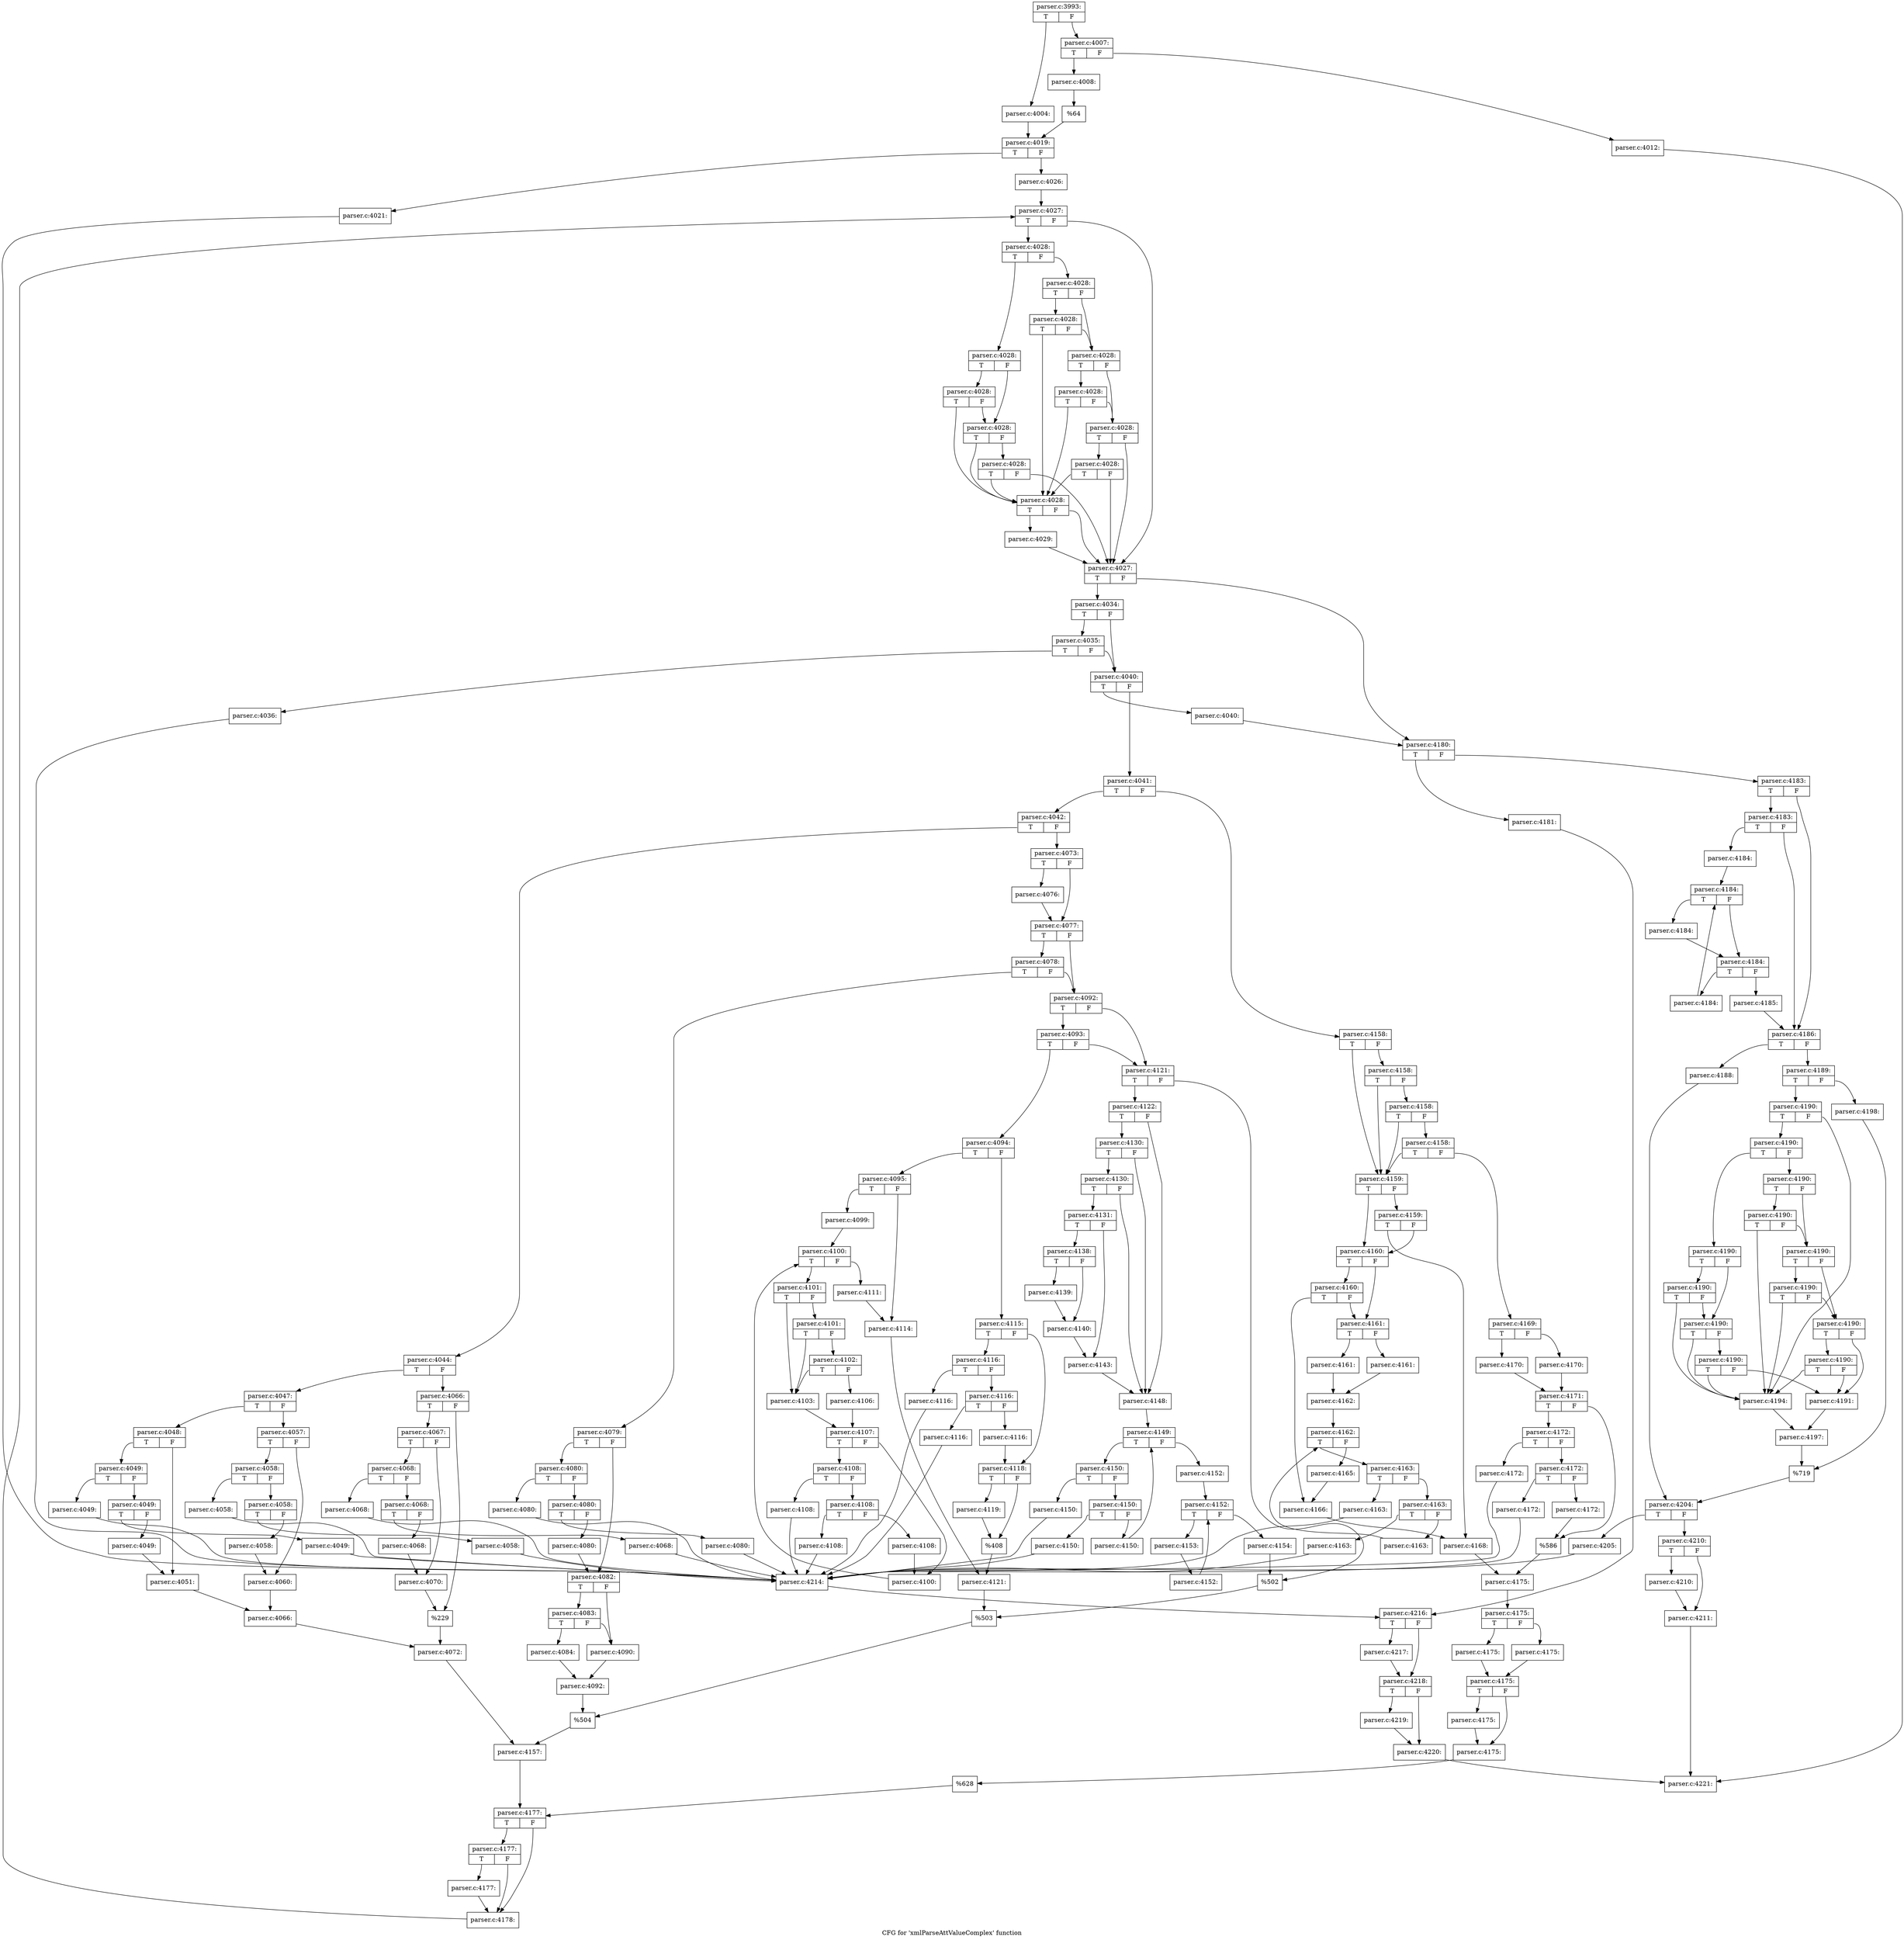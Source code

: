 digraph "CFG for 'xmlParseAttValueComplex' function" {
	label="CFG for 'xmlParseAttValueComplex' function";

	Node0x61b10a0 [shape=record,label="{parser.c:3993:|{<s0>T|<s1>F}}"];
	Node0x61b10a0:s0 -> Node0x61b3440;
	Node0x61b10a0:s1 -> Node0x61b34e0;
	Node0x61b3440 [shape=record,label="{parser.c:4004:}"];
	Node0x61b3440 -> Node0x61b3490;
	Node0x61b34e0 [shape=record,label="{parser.c:4007:|{<s0>T|<s1>F}}"];
	Node0x61b34e0:s0 -> Node0x61b40c0;
	Node0x61b34e0:s1 -> Node0x61b4160;
	Node0x61b40c0 [shape=record,label="{parser.c:4008:}"];
	Node0x61b40c0 -> Node0x61b4110;
	Node0x61b4160 [shape=record,label="{parser.c:4012:}"];
	Node0x61b4160 -> Node0x61860b0;
	Node0x61b4110 [shape=record,label="{%64}"];
	Node0x61b4110 -> Node0x61b3490;
	Node0x61b3490 [shape=record,label="{parser.c:4019:|{<s0>T|<s1>F}}"];
	Node0x61b3490:s0 -> Node0x61b55c0;
	Node0x61b3490:s1 -> Node0x61b5610;
	Node0x61b55c0 [shape=record,label="{parser.c:4021:}"];
	Node0x61b55c0 -> Node0x61b5800;
	Node0x61b5610 [shape=record,label="{parser.c:4026:}"];
	Node0x61b5610 -> Node0x61b63d0;
	Node0x61b63d0 [shape=record,label="{parser.c:4027:|{<s0>T|<s1>F}}"];
	Node0x61b63d0:s0 -> Node0x61b6790;
	Node0x61b63d0:s1 -> Node0x61b6670;
	Node0x61b6790 [shape=record,label="{parser.c:4028:|{<s0>T|<s1>F}}"];
	Node0x61b6790:s0 -> Node0x61b6e00;
	Node0x61b6790:s1 -> Node0x61b6e50;
	Node0x61b6e00 [shape=record,label="{parser.c:4028:|{<s0>T|<s1>F}}"];
	Node0x61b6e00:s0 -> Node0x61b7060;
	Node0x61b6e00:s1 -> Node0x61b7010;
	Node0x61b7060 [shape=record,label="{parser.c:4028:|{<s0>T|<s1>F}}"];
	Node0x61b7060:s0 -> Node0x61b6710;
	Node0x61b7060:s1 -> Node0x61b7010;
	Node0x61b7010 [shape=record,label="{parser.c:4028:|{<s0>T|<s1>F}}"];
	Node0x61b7010:s0 -> Node0x61b6710;
	Node0x61b7010:s1 -> Node0x61b6fc0;
	Node0x61b6fc0 [shape=record,label="{parser.c:4028:|{<s0>T|<s1>F}}"];
	Node0x61b6fc0:s0 -> Node0x61b6710;
	Node0x61b6fc0:s1 -> Node0x61b6670;
	Node0x61b6e50 [shape=record,label="{parser.c:4028:|{<s0>T|<s1>F}}"];
	Node0x61b6e50:s0 -> Node0x61b7710;
	Node0x61b6e50:s1 -> Node0x61b76c0;
	Node0x61b7710 [shape=record,label="{parser.c:4028:|{<s0>T|<s1>F}}"];
	Node0x61b7710:s0 -> Node0x61b6710;
	Node0x61b7710:s1 -> Node0x61b76c0;
	Node0x61b76c0 [shape=record,label="{parser.c:4028:|{<s0>T|<s1>F}}"];
	Node0x61b76c0:s0 -> Node0x61b7a40;
	Node0x61b76c0:s1 -> Node0x61b7670;
	Node0x61b7a40 [shape=record,label="{parser.c:4028:|{<s0>T|<s1>F}}"];
	Node0x61b7a40:s0 -> Node0x61b6710;
	Node0x61b7a40:s1 -> Node0x61b7670;
	Node0x61b7670 [shape=record,label="{parser.c:4028:|{<s0>T|<s1>F}}"];
	Node0x61b7670:s0 -> Node0x61b7d70;
	Node0x61b7670:s1 -> Node0x61b6670;
	Node0x61b7d70 [shape=record,label="{parser.c:4028:|{<s0>T|<s1>F}}"];
	Node0x61b7d70:s0 -> Node0x61b6710;
	Node0x61b7d70:s1 -> Node0x61b6670;
	Node0x61b6710 [shape=record,label="{parser.c:4028:|{<s0>T|<s1>F}}"];
	Node0x61b6710:s0 -> Node0x61b66c0;
	Node0x61b6710:s1 -> Node0x61b6670;
	Node0x61b66c0 [shape=record,label="{parser.c:4029:}"];
	Node0x61b66c0 -> Node0x61b6670;
	Node0x61b6670 [shape=record,label="{parser.c:4027:|{<s0>T|<s1>F}}"];
	Node0x61b6670:s0 -> Node0x61b82a0;
	Node0x61b6670:s1 -> Node0x61b65f0;
	Node0x61b82a0 [shape=record,label="{parser.c:4034:|{<s0>T|<s1>F}}"];
	Node0x61b82a0:s0 -> Node0x61b8a00;
	Node0x61b82a0:s1 -> Node0x61b89b0;
	Node0x61b8a00 [shape=record,label="{parser.c:4035:|{<s0>T|<s1>F}}"];
	Node0x61b8a00:s0 -> Node0x61b8960;
	Node0x61b8a00:s1 -> Node0x61b89b0;
	Node0x61b8960 [shape=record,label="{parser.c:4036:}"];
	Node0x61b8960 -> Node0x61b5800;
	Node0x61b89b0 [shape=record,label="{parser.c:4040:|{<s0>T|<s1>F}}"];
	Node0x61b89b0:s0 -> Node0x61b9440;
	Node0x61b89b0:s1 -> Node0x61b9490;
	Node0x61b9440 [shape=record,label="{parser.c:4040:}"];
	Node0x61b9440 -> Node0x61b65f0;
	Node0x61b9490 [shape=record,label="{parser.c:4041:|{<s0>T|<s1>F}}"];
	Node0x61b9490:s0 -> Node0x61b9840;
	Node0x61b9490:s1 -> Node0x61b98e0;
	Node0x61b9840 [shape=record,label="{parser.c:4042:|{<s0>T|<s1>F}}"];
	Node0x61b9840:s0 -> Node0x61b9db0;
	Node0x61b9840:s1 -> Node0x61b9e50;
	Node0x61b9db0 [shape=record,label="{parser.c:4044:|{<s0>T|<s1>F}}"];
	Node0x61b9db0:s0 -> Node0x61ba940;
	Node0x61b9db0:s1 -> Node0x61ba9e0;
	Node0x61ba940 [shape=record,label="{parser.c:4047:|{<s0>T|<s1>F}}"];
	Node0x61ba940:s0 -> Node0x61bada0;
	Node0x61ba940:s1 -> Node0x61bae40;
	Node0x61bada0 [shape=record,label="{parser.c:4048:|{<s0>T|<s1>F}}"];
	Node0x61bada0:s0 -> Node0x61bb210;
	Node0x61bada0:s1 -> Node0x61bb260;
	Node0x61bb210 [shape=record,label="{parser.c:4049:|{<s0>T|<s1>F}}"];
	Node0x61bb210:s0 -> Node0x61bbe00;
	Node0x61bb210:s1 -> Node0x61bbe50;
	Node0x61bbe00 [shape=record,label="{parser.c:4049:}"];
	Node0x61bbe00 -> Node0x61b5800;
	Node0x61bbe50 [shape=record,label="{parser.c:4049:|{<s0>T|<s1>F}}"];
	Node0x61bbe50:s0 -> Node0x61bc3b0;
	Node0x61bbe50:s1 -> Node0x61bc400;
	Node0x61bc3b0 [shape=record,label="{parser.c:4049:}"];
	Node0x61bc3b0 -> Node0x61b5800;
	Node0x61bc400 [shape=record,label="{parser.c:4049:}"];
	Node0x61bc400 -> Node0x61bb260;
	Node0x61bb260 [shape=record,label="{parser.c:4051:}"];
	Node0x61bb260 -> Node0x61badf0;
	Node0x61bae40 [shape=record,label="{parser.c:4057:|{<s0>T|<s1>F}}"];
	Node0x61bae40:s0 -> Node0x61bce60;
	Node0x61bae40:s1 -> Node0x61bceb0;
	Node0x61bce60 [shape=record,label="{parser.c:4058:|{<s0>T|<s1>F}}"];
	Node0x61bce60:s0 -> Node0x61bda50;
	Node0x61bce60:s1 -> Node0x61bdaa0;
	Node0x61bda50 [shape=record,label="{parser.c:4058:}"];
	Node0x61bda50 -> Node0x61b5800;
	Node0x61bdaa0 [shape=record,label="{parser.c:4058:|{<s0>T|<s1>F}}"];
	Node0x61bdaa0:s0 -> Node0x61be000;
	Node0x61bdaa0:s1 -> Node0x61be050;
	Node0x61be000 [shape=record,label="{parser.c:4058:}"];
	Node0x61be000 -> Node0x61b5800;
	Node0x61be050 [shape=record,label="{parser.c:4058:}"];
	Node0x61be050 -> Node0x61bceb0;
	Node0x61bceb0 [shape=record,label="{parser.c:4060:}"];
	Node0x61bceb0 -> Node0x61badf0;
	Node0x61badf0 [shape=record,label="{parser.c:4066:}"];
	Node0x61badf0 -> Node0x61ba990;
	Node0x61ba9e0 [shape=record,label="{parser.c:4066:|{<s0>T|<s1>F}}"];
	Node0x61ba9e0:s0 -> Node0x61bfa30;
	Node0x61ba9e0:s1 -> Node0x61bfa80;
	Node0x61bfa30 [shape=record,label="{parser.c:4067:|{<s0>T|<s1>F}}"];
	Node0x61bfa30:s0 -> Node0x61bfe40;
	Node0x61bfa30:s1 -> Node0x61bfe90;
	Node0x61bfe40 [shape=record,label="{parser.c:4068:|{<s0>T|<s1>F}}"];
	Node0x61bfe40:s0 -> Node0x61c09d0;
	Node0x61bfe40:s1 -> Node0x61c0a20;
	Node0x61c09d0 [shape=record,label="{parser.c:4068:}"];
	Node0x61c09d0 -> Node0x61b5800;
	Node0x61c0a20 [shape=record,label="{parser.c:4068:|{<s0>T|<s1>F}}"];
	Node0x61c0a20:s0 -> Node0x61c0f80;
	Node0x61c0a20:s1 -> Node0x61c0fd0;
	Node0x61c0f80 [shape=record,label="{parser.c:4068:}"];
	Node0x61c0f80 -> Node0x61b5800;
	Node0x61c0fd0 [shape=record,label="{parser.c:4068:}"];
	Node0x61c0fd0 -> Node0x61bfe90;
	Node0x61bfe90 [shape=record,label="{parser.c:4070:}"];
	Node0x61bfe90 -> Node0x61bfa80;
	Node0x61bfa80 [shape=record,label="{%229}"];
	Node0x61bfa80 -> Node0x61ba990;
	Node0x61ba990 [shape=record,label="{parser.c:4072:}"];
	Node0x61ba990 -> Node0x61b9e00;
	Node0x61b9e50 [shape=record,label="{parser.c:4073:|{<s0>T|<s1>F}}"];
	Node0x61b9e50:s0 -> Node0x61c1df0;
	Node0x61b9e50:s1 -> Node0x61c2120;
	Node0x61c1df0 [shape=record,label="{parser.c:4076:}"];
	Node0x61c1df0 -> Node0x61c2120;
	Node0x61c2120 [shape=record,label="{parser.c:4077:|{<s0>T|<s1>F}}"];
	Node0x61c2120:s0 -> Node0x61c3320;
	Node0x61c2120:s1 -> Node0x61c32d0;
	Node0x61c3320 [shape=record,label="{parser.c:4078:|{<s0>T|<s1>F}}"];
	Node0x61c3320:s0 -> Node0x61c3230;
	Node0x61c3320:s1 -> Node0x61c32d0;
	Node0x61c3230 [shape=record,label="{parser.c:4079:|{<s0>T|<s1>F}}"];
	Node0x61c3230:s0 -> Node0x61c39c0;
	Node0x61c3230:s1 -> Node0x61c3a10;
	Node0x61c39c0 [shape=record,label="{parser.c:4080:|{<s0>T|<s1>F}}"];
	Node0x61c39c0:s0 -> Node0x61c4490;
	Node0x61c39c0:s1 -> Node0x61c44e0;
	Node0x61c4490 [shape=record,label="{parser.c:4080:}"];
	Node0x61c4490 -> Node0x61b5800;
	Node0x61c44e0 [shape=record,label="{parser.c:4080:|{<s0>T|<s1>F}}"];
	Node0x61c44e0:s0 -> Node0x61c4a00;
	Node0x61c44e0:s1 -> Node0x61c4a50;
	Node0x61c4a00 [shape=record,label="{parser.c:4080:}"];
	Node0x61c4a00 -> Node0x61b5800;
	Node0x61c4a50 [shape=record,label="{parser.c:4080:}"];
	Node0x61c4a50 -> Node0x61c3a10;
	Node0x61c3a10 [shape=record,label="{parser.c:4082:|{<s0>T|<s1>F}}"];
	Node0x61c3a10:s0 -> Node0x61c5070;
	Node0x61c3a10:s1 -> Node0x61c5020;
	Node0x61c5070 [shape=record,label="{parser.c:4083:|{<s0>T|<s1>F}}"];
	Node0x61c5070:s0 -> Node0x61c4f80;
	Node0x61c5070:s1 -> Node0x61c5020;
	Node0x61c4f80 [shape=record,label="{parser.c:4084:}"];
	Node0x61c4f80 -> Node0x61c4fd0;
	Node0x61c5020 [shape=record,label="{parser.c:4090:}"];
	Node0x61c5020 -> Node0x61c4fd0;
	Node0x61c4fd0 [shape=record,label="{parser.c:4092:}"];
	Node0x61c4fd0 -> Node0x61c3280;
	Node0x61c32d0 [shape=record,label="{parser.c:4092:|{<s0>T|<s1>F}}"];
	Node0x61c32d0:s0 -> Node0x61c7650;
	Node0x61c32d0:s1 -> Node0x61c7600;
	Node0x61c7650 [shape=record,label="{parser.c:4093:|{<s0>T|<s1>F}}"];
	Node0x61c7650:s0 -> Node0x61c7560;
	Node0x61c7650:s1 -> Node0x61c7600;
	Node0x61c7560 [shape=record,label="{parser.c:4094:|{<s0>T|<s1>F}}"];
	Node0x61c7560:s0 -> Node0x61c7cf0;
	Node0x61c7560:s1 -> Node0x61c7d90;
	Node0x61c7cf0 [shape=record,label="{parser.c:4095:|{<s0>T|<s1>F}}"];
	Node0x61c7cf0:s0 -> Node0x61c8660;
	Node0x61c7cf0:s1 -> Node0x61c86b0;
	Node0x61c8660 [shape=record,label="{parser.c:4099:}"];
	Node0x61c8660 -> Node0x61c8ad0;
	Node0x61c8ad0 [shape=record,label="{parser.c:4100:|{<s0>T|<s1>F}}"];
	Node0x61c8ad0:s0 -> Node0x61c8f40;
	Node0x61c8ad0:s1 -> Node0x61c8cb0;
	Node0x61c8f40 [shape=record,label="{parser.c:4101:|{<s0>T|<s1>F}}"];
	Node0x61c8f40:s0 -> Node0x61c90b0;
	Node0x61c8f40:s1 -> Node0x61c9220;
	Node0x61c9220 [shape=record,label="{parser.c:4101:|{<s0>T|<s1>F}}"];
	Node0x61c9220:s0 -> Node0x61c90b0;
	Node0x61c9220:s1 -> Node0x61c91a0;
	Node0x61c91a0 [shape=record,label="{parser.c:4102:|{<s0>T|<s1>F}}"];
	Node0x61c91a0:s0 -> Node0x61c90b0;
	Node0x61c91a0:s1 -> Node0x61c9150;
	Node0x61c90b0 [shape=record,label="{parser.c:4103:}"];
	Node0x61c90b0 -> Node0x61c9100;
	Node0x61c9150 [shape=record,label="{parser.c:4106:}"];
	Node0x61c9150 -> Node0x61c9100;
	Node0x61c9100 [shape=record,label="{parser.c:4107:|{<s0>T|<s1>F}}"];
	Node0x61c9100:s0 -> Node0x61ca820;
	Node0x61c9100:s1 -> Node0x61ca870;
	Node0x61ca820 [shape=record,label="{parser.c:4108:|{<s0>T|<s1>F}}"];
	Node0x61ca820:s0 -> Node0x61cb4b0;
	Node0x61ca820:s1 -> Node0x61cb500;
	Node0x61cb4b0 [shape=record,label="{parser.c:4108:}"];
	Node0x61cb4b0 -> Node0x61b5800;
	Node0x61cb500 [shape=record,label="{parser.c:4108:|{<s0>T|<s1>F}}"];
	Node0x61cb500:s0 -> Node0x61cba60;
	Node0x61cb500:s1 -> Node0x61cbab0;
	Node0x61cba60 [shape=record,label="{parser.c:4108:}"];
	Node0x61cba60 -> Node0x61b5800;
	Node0x61cbab0 [shape=record,label="{parser.c:4108:}"];
	Node0x61cbab0 -> Node0x61ca870;
	Node0x61ca870 [shape=record,label="{parser.c:4100:}"];
	Node0x61ca870 -> Node0x61c8ad0;
	Node0x61c8cb0 [shape=record,label="{parser.c:4111:}"];
	Node0x61c8cb0 -> Node0x61c86b0;
	Node0x61c86b0 [shape=record,label="{parser.c:4114:}"];
	Node0x61c86b0 -> Node0x61c7d40;
	Node0x61c7d90 [shape=record,label="{parser.c:4115:|{<s0>T|<s1>F}}"];
	Node0x61c7d90:s0 -> Node0x61cc590;
	Node0x61c7d90:s1 -> Node0x61cc5e0;
	Node0x61cc590 [shape=record,label="{parser.c:4116:|{<s0>T|<s1>F}}"];
	Node0x61cc590:s0 -> Node0x61cd180;
	Node0x61cc590:s1 -> Node0x61cd1d0;
	Node0x61cd180 [shape=record,label="{parser.c:4116:}"];
	Node0x61cd180 -> Node0x61b5800;
	Node0x61cd1d0 [shape=record,label="{parser.c:4116:|{<s0>T|<s1>F}}"];
	Node0x61cd1d0:s0 -> Node0x61cd730;
	Node0x61cd1d0:s1 -> Node0x61cd780;
	Node0x61cd730 [shape=record,label="{parser.c:4116:}"];
	Node0x61cd730 -> Node0x61b5800;
	Node0x61cd780 [shape=record,label="{parser.c:4116:}"];
	Node0x61cd780 -> Node0x61cc5e0;
	Node0x61cc5e0 [shape=record,label="{parser.c:4118:|{<s0>T|<s1>F}}"];
	Node0x61cc5e0:s0 -> Node0x61cdcf0;
	Node0x61cc5e0:s1 -> Node0x61cdd40;
	Node0x61cdcf0 [shape=record,label="{parser.c:4119:}"];
	Node0x61cdcf0 -> Node0x61cdd40;
	Node0x61cdd40 [shape=record,label="{%408}"];
	Node0x61cdd40 -> Node0x61c7d40;
	Node0x61c7d40 [shape=record,label="{parser.c:4121:}"];
	Node0x61c7d40 -> Node0x61c75b0;
	Node0x61c7600 [shape=record,label="{parser.c:4121:|{<s0>T|<s1>F}}"];
	Node0x61c7600:s0 -> Node0x61cea10;
	Node0x61c7600:s1 -> Node0x61cea60;
	Node0x61cea10 [shape=record,label="{parser.c:4122:|{<s0>T|<s1>F}}"];
	Node0x61cea10:s0 -> Node0x61cf9c0;
	Node0x61cea10:s1 -> Node0x61cf8f0;
	Node0x61cf9c0 [shape=record,label="{parser.c:4130:|{<s0>T|<s1>F}}"];
	Node0x61cf9c0:s0 -> Node0x61cf940;
	Node0x61cf9c0:s1 -> Node0x61cf8f0;
	Node0x61cf940 [shape=record,label="{parser.c:4130:|{<s0>T|<s1>F}}"];
	Node0x61cf940:s0 -> Node0x61cf8a0;
	Node0x61cf940:s1 -> Node0x61cf8f0;
	Node0x61cf8a0 [shape=record,label="{parser.c:4131:|{<s0>T|<s1>F}}"];
	Node0x61cf8a0:s0 -> Node0x61d1670;
	Node0x61cf8a0:s1 -> Node0x61d16c0;
	Node0x61d1670 [shape=record,label="{parser.c:4138:|{<s0>T|<s1>F}}"];
	Node0x61d1670:s0 -> Node0x61d1a80;
	Node0x61d1670:s1 -> Node0x61d1ad0;
	Node0x61d1a80 [shape=record,label="{parser.c:4139:}"];
	Node0x61d1a80 -> Node0x61d1ad0;
	Node0x61d1ad0 [shape=record,label="{parser.c:4140:}"];
	Node0x61d1ad0 -> Node0x61d16c0;
	Node0x61d16c0 [shape=record,label="{parser.c:4143:}"];
	Node0x61d16c0 -> Node0x61cf8f0;
	Node0x61cf8f0 [shape=record,label="{parser.c:4148:}"];
	Node0x61cf8f0 -> Node0x61d2a00;
	Node0x61d2a00 [shape=record,label="{parser.c:4149:|{<s0>T|<s1>F}}"];
	Node0x61d2a00:s0 -> Node0x61d3020;
	Node0x61d2a00:s1 -> Node0x61d2c20;
	Node0x61d3020 [shape=record,label="{parser.c:4150:|{<s0>T|<s1>F}}"];
	Node0x61d3020:s0 -> Node0x61d39f0;
	Node0x61d3020:s1 -> Node0x61d3a40;
	Node0x61d39f0 [shape=record,label="{parser.c:4150:}"];
	Node0x61d39f0 -> Node0x61b5800;
	Node0x61d3a40 [shape=record,label="{parser.c:4150:|{<s0>T|<s1>F}}"];
	Node0x61d3a40:s0 -> Node0x61d3fa0;
	Node0x61d3a40:s1 -> Node0x61d3ff0;
	Node0x61d3fa0 [shape=record,label="{parser.c:4150:}"];
	Node0x61d3fa0 -> Node0x61b5800;
	Node0x61d3ff0 [shape=record,label="{parser.c:4150:}"];
	Node0x61d3ff0 -> Node0x61d2a00;
	Node0x61d2c20 [shape=record,label="{parser.c:4152:}"];
	Node0x61d2c20 -> Node0x61d4520;
	Node0x61d4520 [shape=record,label="{parser.c:4152:|{<s0>T|<s1>F}}"];
	Node0x61d4520:s0 -> Node0x61d4800;
	Node0x61d4520:s1 -> Node0x61d4490;
	Node0x61d4800 [shape=record,label="{parser.c:4153:}"];
	Node0x61d4800 -> Node0x61d4770;
	Node0x61d4770 [shape=record,label="{parser.c:4152:}"];
	Node0x61d4770 -> Node0x61d4520;
	Node0x61d4490 [shape=record,label="{parser.c:4154:}"];
	Node0x61d4490 -> Node0x61cea60;
	Node0x61cea60 [shape=record,label="{%502}"];
	Node0x61cea60 -> Node0x61c75b0;
	Node0x61c75b0 [shape=record,label="{%503}"];
	Node0x61c75b0 -> Node0x61c3280;
	Node0x61c3280 [shape=record,label="{%504}"];
	Node0x61c3280 -> Node0x61b9e00;
	Node0x61b9e00 [shape=record,label="{parser.c:4157:}"];
	Node0x61b9e00 -> Node0x61b9890;
	Node0x61b98e0 [shape=record,label="{parser.c:4158:|{<s0>T|<s1>F}}"];
	Node0x61b98e0:s0 -> Node0x61d5ae0;
	Node0x61b98e0:s1 -> Node0x61d5cd0;
	Node0x61d5cd0 [shape=record,label="{parser.c:4158:|{<s0>T|<s1>F}}"];
	Node0x61d5cd0:s0 -> Node0x61d5ae0;
	Node0x61d5cd0:s1 -> Node0x61d5c50;
	Node0x61d5c50 [shape=record,label="{parser.c:4158:|{<s0>T|<s1>F}}"];
	Node0x61d5c50:s0 -> Node0x61d5ae0;
	Node0x61d5c50:s1 -> Node0x61d5bd0;
	Node0x61d5bd0 [shape=record,label="{parser.c:4158:|{<s0>T|<s1>F}}"];
	Node0x61d5bd0:s0 -> Node0x61d5ae0;
	Node0x61d5bd0:s1 -> Node0x61d5b80;
	Node0x61d5ae0 [shape=record,label="{parser.c:4159:|{<s0>T|<s1>F}}"];
	Node0x61d5ae0:s0 -> Node0x61d66c0;
	Node0x61d5ae0:s1 -> Node0x61d6760;
	Node0x61d6760 [shape=record,label="{parser.c:4159:|{<s0>T|<s1>F}}"];
	Node0x61d6760:s0 -> Node0x61d6710;
	Node0x61d6760:s1 -> Node0x61d66c0;
	Node0x61d66c0 [shape=record,label="{parser.c:4160:|{<s0>T|<s1>F}}"];
	Node0x61d66c0:s0 -> Node0x61d6cd0;
	Node0x61d66c0:s1 -> Node0x61d6c30;
	Node0x61d6cd0 [shape=record,label="{parser.c:4160:|{<s0>T|<s1>F}}"];
	Node0x61d6cd0:s0 -> Node0x61d6c80;
	Node0x61d6cd0:s1 -> Node0x61d6c30;
	Node0x61d6c30 [shape=record,label="{parser.c:4161:|{<s0>T|<s1>F}}"];
	Node0x61d6c30:s0 -> Node0x61d7170;
	Node0x61d6c30:s1 -> Node0x61d7210;
	Node0x61d7170 [shape=record,label="{parser.c:4161:}"];
	Node0x61d7170 -> Node0x61d71c0;
	Node0x61d7210 [shape=record,label="{parser.c:4161:}"];
	Node0x61d7210 -> Node0x61d71c0;
	Node0x61d71c0 [shape=record,label="{parser.c:4162:}"];
	Node0x61d71c0 -> Node0x61d7b70;
	Node0x61d7b70 [shape=record,label="{parser.c:4162:|{<s0>T|<s1>F}}"];
	Node0x61d7b70:s0 -> Node0x61d7ff0;
	Node0x61d7b70:s1 -> Node0x61d7d90;
	Node0x61d7ff0 [shape=record,label="{parser.c:4163:|{<s0>T|<s1>F}}"];
	Node0x61d7ff0:s0 -> Node0x61d8880;
	Node0x61d7ff0:s1 -> Node0x61d88d0;
	Node0x61d8880 [shape=record,label="{parser.c:4163:}"];
	Node0x61d8880 -> Node0x61b5800;
	Node0x61d88d0 [shape=record,label="{parser.c:4163:|{<s0>T|<s1>F}}"];
	Node0x61d88d0:s0 -> Node0x61d8e30;
	Node0x61d88d0:s1 -> Node0x61d8e80;
	Node0x61d8e30 [shape=record,label="{parser.c:4163:}"];
	Node0x61d8e30 -> Node0x61b5800;
	Node0x61d8e80 [shape=record,label="{parser.c:4163:}"];
	Node0x61d8e80 -> Node0x61d7b70;
	Node0x61d7d90 [shape=record,label="{parser.c:4165:}"];
	Node0x61d7d90 -> Node0x61d6c80;
	Node0x61d6c80 [shape=record,label="{parser.c:4166:}"];
	Node0x61d6c80 -> Node0x61d6710;
	Node0x61d6710 [shape=record,label="{parser.c:4168:}"];
	Node0x61d6710 -> Node0x61d5b30;
	Node0x61d5b80 [shape=record,label="{parser.c:4169:|{<s0>T|<s1>F}}"];
	Node0x61d5b80:s0 -> Node0x61d98f0;
	Node0x61d5b80:s1 -> Node0x61d9990;
	Node0x61d98f0 [shape=record,label="{parser.c:4170:}"];
	Node0x61d98f0 -> Node0x61d9940;
	Node0x61d9990 [shape=record,label="{parser.c:4170:}"];
	Node0x61d9990 -> Node0x61d9940;
	Node0x61d9940 [shape=record,label="{parser.c:4171:|{<s0>T|<s1>F}}"];
	Node0x61d9940:s0 -> Node0x61da480;
	Node0x61d9940:s1 -> Node0x61da4d0;
	Node0x61da480 [shape=record,label="{parser.c:4172:|{<s0>T|<s1>F}}"];
	Node0x61da480:s0 -> Node0x61db070;
	Node0x61da480:s1 -> Node0x61db0c0;
	Node0x61db070 [shape=record,label="{parser.c:4172:}"];
	Node0x61db070 -> Node0x61b5800;
	Node0x61db0c0 [shape=record,label="{parser.c:4172:|{<s0>T|<s1>F}}"];
	Node0x61db0c0:s0 -> Node0x61db620;
	Node0x61db0c0:s1 -> Node0x61db670;
	Node0x61db620 [shape=record,label="{parser.c:4172:}"];
	Node0x61db620 -> Node0x61b5800;
	Node0x61db670 [shape=record,label="{parser.c:4172:}"];
	Node0x61db670 -> Node0x61da4d0;
	Node0x61da4d0 [shape=record,label="{%586}"];
	Node0x61da4d0 -> Node0x61d5b30;
	Node0x61d5b30 [shape=record,label="{parser.c:4175:}"];
	Node0x61d5b30 -> Node0x61dbd30;
	Node0x61dbd30 [shape=record,label="{parser.c:4175:|{<s0>T|<s1>F}}"];
	Node0x61dbd30:s0 -> Node0x61dbe70;
	Node0x61dbd30:s1 -> Node0x5bb03e0;
	Node0x61dbe70 [shape=record,label="{parser.c:4175:}"];
	Node0x61dbe70 -> Node0x5bb0390;
	Node0x5bb03e0 [shape=record,label="{parser.c:4175:}"];
	Node0x5bb03e0 -> Node0x5bb0390;
	Node0x5bb0390 [shape=record,label="{parser.c:4175:|{<s0>T|<s1>F}}"];
	Node0x5bb0390:s0 -> Node0x5bb1770;
	Node0x5bb0390:s1 -> Node0x5bb17c0;
	Node0x5bb1770 [shape=record,label="{parser.c:4175:}"];
	Node0x5bb1770 -> Node0x5bb17c0;
	Node0x5bb17c0 [shape=record,label="{parser.c:4175:}"];
	Node0x5bb17c0 -> Node0x61dbc90;
	Node0x61dbc90 [shape=record,label="{%628}"];
	Node0x61dbc90 -> Node0x61b9890;
	Node0x61b9890 [shape=record,label="{parser.c:4177:|{<s0>T|<s1>F}}"];
	Node0x61b9890:s0 -> Node0x5bb1fd0;
	Node0x61b9890:s1 -> Node0x5bb1f80;
	Node0x5bb1fd0 [shape=record,label="{parser.c:4177:|{<s0>T|<s1>F}}"];
	Node0x5bb1fd0:s0 -> Node0x61dbce0;
	Node0x5bb1fd0:s1 -> Node0x5bb1f80;
	Node0x61dbce0 [shape=record,label="{parser.c:4177:}"];
	Node0x61dbce0 -> Node0x5bb1f80;
	Node0x5bb1f80 [shape=record,label="{parser.c:4178:}"];
	Node0x5bb1f80 -> Node0x61b63d0;
	Node0x61b65f0 [shape=record,label="{parser.c:4180:|{<s0>T|<s1>F}}"];
	Node0x61b65f0:s0 -> Node0x5bb2e60;
	Node0x61b65f0:s1 -> Node0x5bb2eb0;
	Node0x5bb2e60 [shape=record,label="{parser.c:4181:}"];
	Node0x5bb2e60 -> Node0x5bb32c0;
	Node0x5bb2eb0 [shape=record,label="{parser.c:4183:|{<s0>T|<s1>F}}"];
	Node0x5bb2eb0:s0 -> Node0x5bb3480;
	Node0x5bb2eb0:s1 -> Node0x5bb3430;
	Node0x5bb3480 [shape=record,label="{parser.c:4183:|{<s0>T|<s1>F}}"];
	Node0x5bb3480:s0 -> Node0x5bb33e0;
	Node0x5bb3480:s1 -> Node0x5bb3430;
	Node0x5bb33e0 [shape=record,label="{parser.c:4184:}"];
	Node0x5bb33e0 -> Node0x5bb3940;
	Node0x5bb3940 [shape=record,label="{parser.c:4184:|{<s0>T|<s1>F}}"];
	Node0x5bb3940:s0 -> Node0x5bb3c30;
	Node0x5bb3940:s1 -> Node0x5bb3be0;
	Node0x5bb3c30 [shape=record,label="{parser.c:4184:}"];
	Node0x5bb3c30 -> Node0x5bb3be0;
	Node0x5bb3be0 [shape=record,label="{parser.c:4184:|{<s0>T|<s1>F}}"];
	Node0x5bb3be0:s0 -> Node0x5bb4350;
	Node0x5bb3be0:s1 -> Node0x5bb3b60;
	Node0x5bb4350 [shape=record,label="{parser.c:4184:}"];
	Node0x5bb4350 -> Node0x5bb3940;
	Node0x5bb3b60 [shape=record,label="{parser.c:4185:}"];
	Node0x5bb3b60 -> Node0x5bb3430;
	Node0x5bb3430 [shape=record,label="{parser.c:4186:|{<s0>T|<s1>F}}"];
	Node0x5bb3430:s0 -> Node0x61e45a0;
	Node0x5bb3430:s1 -> Node0x61e4640;
	Node0x61e45a0 [shape=record,label="{parser.c:4188:}"];
	Node0x61e45a0 -> Node0x61e45f0;
	Node0x61e4640 [shape=record,label="{parser.c:4189:|{<s0>T|<s1>F}}"];
	Node0x61e4640:s0 -> Node0x61e4f00;
	Node0x61e4640:s1 -> Node0x61e4fa0;
	Node0x61e4f00 [shape=record,label="{parser.c:4190:|{<s0>T|<s1>F}}"];
	Node0x61e4f00:s0 -> Node0x61e57d0;
	Node0x61e4f00:s1 -> Node0x61e5780;
	Node0x61e57d0 [shape=record,label="{parser.c:4190:|{<s0>T|<s1>F}}"];
	Node0x61e57d0:s0 -> Node0x61e5a50;
	Node0x61e57d0:s1 -> Node0x61e5aa0;
	Node0x61e5a50 [shape=record,label="{parser.c:4190:|{<s0>T|<s1>F}}"];
	Node0x61e5a50:s0 -> Node0x61e5d30;
	Node0x61e5a50:s1 -> Node0x61e5ce0;
	Node0x61e5d30 [shape=record,label="{parser.c:4190:|{<s0>T|<s1>F}}"];
	Node0x61e5d30:s0 -> Node0x61e5780;
	Node0x61e5d30:s1 -> Node0x61e5ce0;
	Node0x61e5ce0 [shape=record,label="{parser.c:4190:|{<s0>T|<s1>F}}"];
	Node0x61e5ce0:s0 -> Node0x61e5780;
	Node0x61e5ce0:s1 -> Node0x61e5c90;
	Node0x61e5c90 [shape=record,label="{parser.c:4190:|{<s0>T|<s1>F}}"];
	Node0x61e5c90:s0 -> Node0x61e5780;
	Node0x61e5c90:s1 -> Node0x61e56e0;
	Node0x61e5aa0 [shape=record,label="{parser.c:4190:|{<s0>T|<s1>F}}"];
	Node0x61e5aa0:s0 -> Node0x61e63e0;
	Node0x61e5aa0:s1 -> Node0x61e6390;
	Node0x61e63e0 [shape=record,label="{parser.c:4190:|{<s0>T|<s1>F}}"];
	Node0x61e63e0:s0 -> Node0x61e5780;
	Node0x61e63e0:s1 -> Node0x61e6390;
	Node0x61e6390 [shape=record,label="{parser.c:4190:|{<s0>T|<s1>F}}"];
	Node0x61e6390:s0 -> Node0x61e6710;
	Node0x61e6390:s1 -> Node0x61e6340;
	Node0x61e6710 [shape=record,label="{parser.c:4190:|{<s0>T|<s1>F}}"];
	Node0x61e6710:s0 -> Node0x61e5780;
	Node0x61e6710:s1 -> Node0x61e6340;
	Node0x61e6340 [shape=record,label="{parser.c:4190:|{<s0>T|<s1>F}}"];
	Node0x61e6340:s0 -> Node0x61e6a40;
	Node0x61e6340:s1 -> Node0x61e56e0;
	Node0x61e6a40 [shape=record,label="{parser.c:4190:|{<s0>T|<s1>F}}"];
	Node0x61e6a40:s0 -> Node0x61e5780;
	Node0x61e6a40:s1 -> Node0x61e56e0;
	Node0x61e56e0 [shape=record,label="{parser.c:4191:}"];
	Node0x61e56e0 -> Node0x61e5730;
	Node0x61e5780 [shape=record,label="{parser.c:4194:}"];
	Node0x61e5780 -> Node0x61e5730;
	Node0x61e5730 [shape=record,label="{parser.c:4197:}"];
	Node0x61e5730 -> Node0x61e4f50;
	Node0x61e4fa0 [shape=record,label="{parser.c:4198:}"];
	Node0x61e4fa0 -> Node0x61e4f50;
	Node0x61e4f50 [shape=record,label="{%719}"];
	Node0x61e4f50 -> Node0x61e45f0;
	Node0x61e45f0 [shape=record,label="{parser.c:4204:|{<s0>T|<s1>F}}"];
	Node0x61e45f0:s0 -> Node0x61e7a80;
	Node0x61e45f0:s1 -> Node0x61e7ad0;
	Node0x61e7a80 [shape=record,label="{parser.c:4205:}"];
	Node0x61e7a80 -> Node0x61b5800;
	Node0x61e7ad0 [shape=record,label="{parser.c:4210:|{<s0>T|<s1>F}}"];
	Node0x61e7ad0:s0 -> Node0x61e81b0;
	Node0x61e7ad0:s1 -> Node0x61e8200;
	Node0x61e81b0 [shape=record,label="{parser.c:4210:}"];
	Node0x61e81b0 -> Node0x61e8200;
	Node0x61e8200 [shape=record,label="{parser.c:4211:}"];
	Node0x61e8200 -> Node0x61860b0;
	Node0x61b5800 [shape=record,label="{parser.c:4214:}"];
	Node0x61b5800 -> Node0x5bb32c0;
	Node0x5bb32c0 [shape=record,label="{parser.c:4216:|{<s0>T|<s1>F}}"];
	Node0x5bb32c0:s0 -> Node0x61e8bd0;
	Node0x5bb32c0:s1 -> Node0x61e8c20;
	Node0x61e8bd0 [shape=record,label="{parser.c:4217:}"];
	Node0x61e8bd0 -> Node0x61e8c20;
	Node0x61e8c20 [shape=record,label="{parser.c:4218:|{<s0>T|<s1>F}}"];
	Node0x61e8c20:s0 -> Node0x61e9150;
	Node0x61e8c20:s1 -> Node0x61e91a0;
	Node0x61e9150 [shape=record,label="{parser.c:4219:}"];
	Node0x61e9150 -> Node0x61e91a0;
	Node0x61e91a0 [shape=record,label="{parser.c:4220:}"];
	Node0x61e91a0 -> Node0x61860b0;
	Node0x61860b0 [shape=record,label="{parser.c:4221:}"];
}
